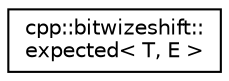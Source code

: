 digraph "Graphical Class Hierarchy"
{
  edge [fontname="Helvetica",fontsize="10",labelfontname="Helvetica",labelfontsize="10"];
  node [fontname="Helvetica",fontsize="10",shape=record];
  rankdir="LR";
  Node0 [label="cpp::bitwizeshift::\lexpected\< T, E \>",height=0.2,width=0.4,color="black", fillcolor="white", style="filled",URL="$da/d9c/classcpp_1_1bitwizeshift_1_1expected.html",tooltip="The class template expected manages expected results from APIs, while encoding possible failure condi..."];
}

